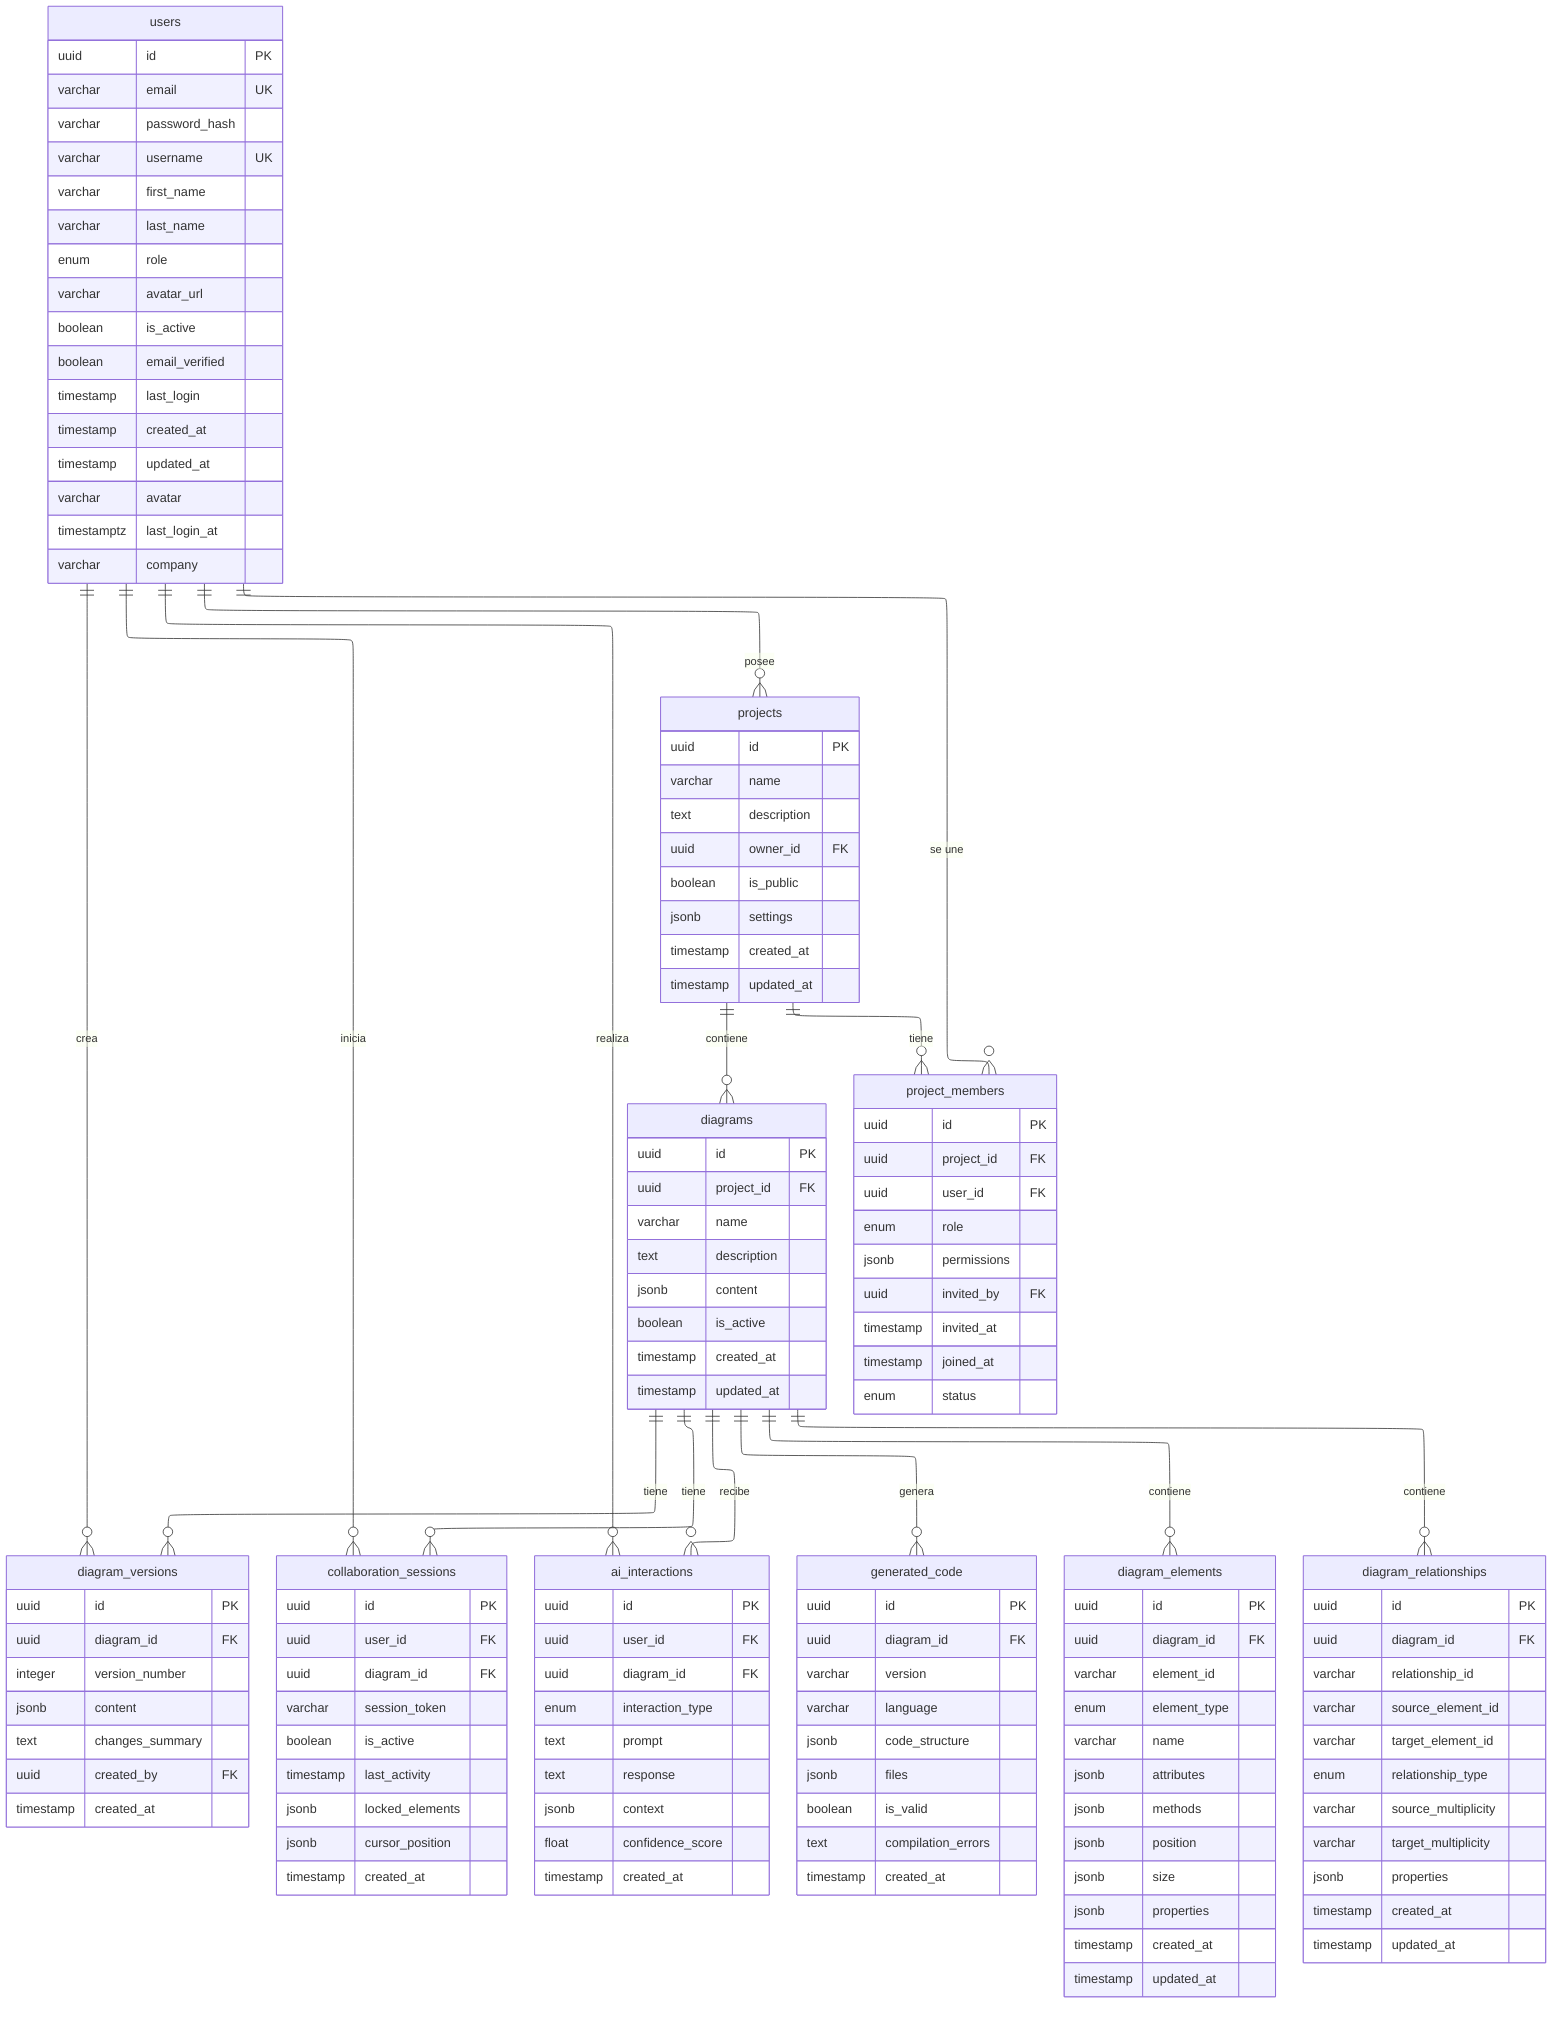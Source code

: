 ---
config:
  theme: default
  look: classic
  layout: elk
---
erDiagram
	direction TB
	users {
		uuid id PK ""  
		varchar email UK ""  
		varchar password_hash  ""  
		varchar username UK ""  
		varchar first_name  ""  
		varchar last_name  ""  
		enum role  ""  
		varchar avatar_url  ""  
		boolean is_active  ""
		boolean email_verified  ""  
		timestamp last_login  ""  
		timestamp created_at  ""  
		timestamp updated_at  ""  
		varchar avatar ""
		timestamptz last_login_at ""
		varchar company ""
	}
	projects {
		uuid id PK ""  
		varchar name  ""  
		text description  ""  
		uuid owner_id FK ""  
		boolean is_public  ""  
		jsonb settings  ""  
		timestamp created_at  ""  
		timestamp updated_at  ""  
	}
	diagrams {
		uuid id PK ""  
		uuid project_id FK ""  
		varchar name  ""  
		text description  ""  
		jsonb content  ""  
		boolean is_active  ""  
		timestamp created_at  ""  
		timestamp updated_at  ""  
	}
	project_members {
		uuid id PK ""  
		uuid project_id FK ""  
		uuid user_id FK ""  
		enum role  ""  
		jsonb permissions  ""  
		uuid invited_by FK ""  
		timestamp invited_at  ""  
		timestamp joined_at  ""  
		enum status  ""  
	}
	diagram_versions {
		uuid id PK ""  
		uuid diagram_id FK ""  
		integer version_number  ""  
		jsonb content  ""  
		text changes_summary  ""  
		uuid created_by FK ""  
		timestamp created_at  ""  
	}
	collaboration_sessions {
		uuid id PK ""  
		uuid user_id FK ""  
		uuid diagram_id FK ""  
		varchar session_token  ""  
		boolean is_active  ""  
		timestamp last_activity  ""  
		jsonb locked_elements  ""  
		jsonb cursor_position  ""  
		timestamp created_at  ""  
	}
	ai_interactions {
		uuid id PK ""  
		uuid user_id FK ""  
		uuid diagram_id FK ""  
		enum interaction_type  ""  
		text prompt  ""  
		text response  ""  
		jsonb context  ""  
		float confidence_score  ""  
		timestamp created_at  ""  
	}
	generated_code {
		uuid id PK ""  
		uuid diagram_id FK ""  
		varchar version  ""  
		varchar language  ""  
		jsonb code_structure  ""  
		jsonb files  ""  
		boolean is_valid  ""  
		text compilation_errors  ""  
		timestamp created_at  ""  
	}
	diagram_elements {
		uuid id PK ""  
		uuid diagram_id FK ""  
		varchar element_id  ""  
		enum element_type  ""  
		varchar name  ""  
		jsonb attributes  ""  
		jsonb methods  ""  
		jsonb position  ""  
		jsonb size  ""  
		jsonb properties  ""  
		timestamp created_at  ""  
		timestamp updated_at  ""  
	}
	diagram_relationships {
		uuid id PK ""  
		uuid diagram_id FK ""  
		varchar relationship_id  ""  
		varchar source_element_id  ""  
		varchar target_element_id  ""  
		enum relationship_type  ""  
		varchar source_multiplicity  ""  
		varchar target_multiplicity  ""  
		jsonb properties  ""  
		timestamp created_at  ""  
		timestamp updated_at  ""  
	}

users||--o{projects:"posee"
users||--o{project_members:"se une"
users||--o{diagram_versions:"crea"
users||--o{collaboration_sessions:"inicia"
users||--o{ai_interactions:"realiza"
projects||--o{diagrams:"contiene"
projects||--o{project_members:"tiene"
diagrams||--o{diagram_versions:"tiene"
diagrams||--o{collaboration_sessions:"tiene"
diagrams||--o{ai_interactions:"recibe"
diagrams||--o{generated_code:"genera"
diagrams||--o{diagram_elements:"contiene"
diagrams||--o{diagram_relationships:"contiene"